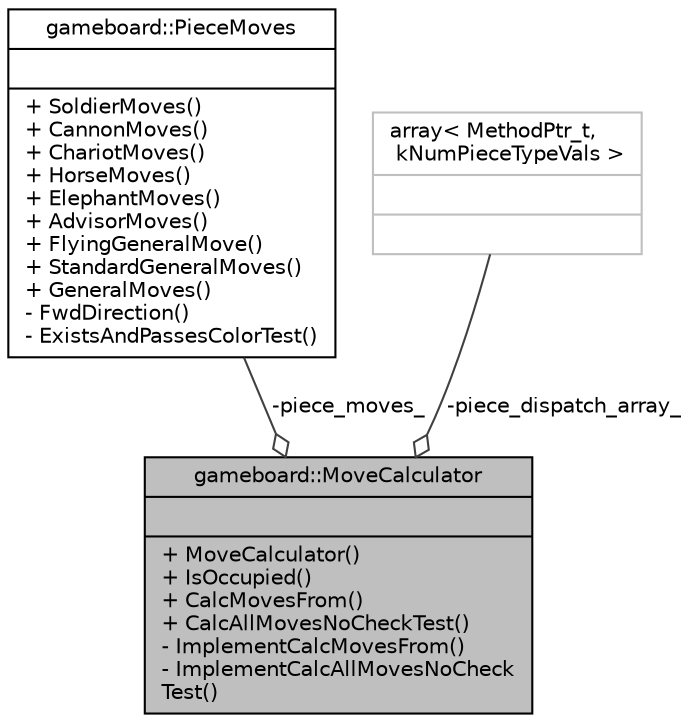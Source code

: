 digraph "gameboard::MoveCalculator"
{
 // LATEX_PDF_SIZE
  edge [fontname="Helvetica",fontsize="10",labelfontname="Helvetica",labelfontsize="10"];
  node [fontname="Helvetica",fontsize="10",shape=record];
  Node1 [label="{gameboard::MoveCalculator\n||+ MoveCalculator()\l+ IsOccupied()\l+ CalcMovesFrom()\l+ CalcAllMovesNoCheckTest()\l- ImplementCalcMovesFrom()\l- ImplementCalcAllMovesNoCheck\lTest()\l}",height=0.2,width=0.4,color="black", fillcolor="grey75", style="filled", fontcolor="black",tooltip="Calculates legal gameboard::Move objects for of a gameboard::GameBoard with a particular state."];
  Node2 -> Node1 [color="grey25",fontsize="10",style="solid",label=" -piece_moves_" ,arrowhead="odiamond",fontname="Helvetica"];
  Node2 [label="{gameboard::PieceMoves\n||+ SoldierMoves()\l+ CannonMoves()\l+ ChariotMoves()\l+ HorseMoves()\l+ ElephantMoves()\l+ AdvisorMoves()\l+ FlyingGeneralMove()\l+ StandardGeneralMoves()\l+ GeneralMoves()\l- FwdDirection()\l- ExistsAndPassesColorTest()\l}",height=0.2,width=0.4,color="black", fillcolor="white", style="filled",URL="$classgameboard_1_1PieceMoves.html",tooltip="Implements piece type dependent move rules; used by gameboard::MoveCalculator."];
  Node3 -> Node1 [color="grey25",fontsize="10",style="solid",label=" -piece_dispatch_array_" ,arrowhead="odiamond",fontname="Helvetica"];
  Node3 [label="{array\< MethodPtr_t,\l kNumPieceTypeVals \>\n||}",height=0.2,width=0.4,color="grey75", fillcolor="white", style="filled",tooltip=" "];
}
